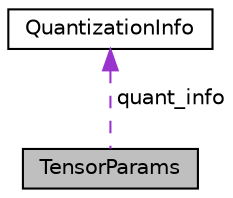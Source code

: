 digraph "TensorParams"
{
 // LATEX_PDF_SIZE
  edge [fontname="Helvetica",fontsize="10",labelfontname="Helvetica",labelfontsize="10"];
  node [fontname="Helvetica",fontsize="10",shape=record];
  Node1 [label="TensorParams",height=0.2,width=0.4,color="black", fillcolor="grey75", style="filled", fontcolor="black",tooltip="Structure holding all the input tensor graph parameters."];
  Node2 -> Node1 [dir="back",color="darkorchid3",fontsize="10",style="dashed",label=" quant_info" ,fontname="Helvetica"];
  Node2 [label="QuantizationInfo",height=0.2,width=0.4,color="black", fillcolor="white", style="filled",URL="$classarm__compute_1_1_quantization_info.xhtml",tooltip="Quantization information."];
}
